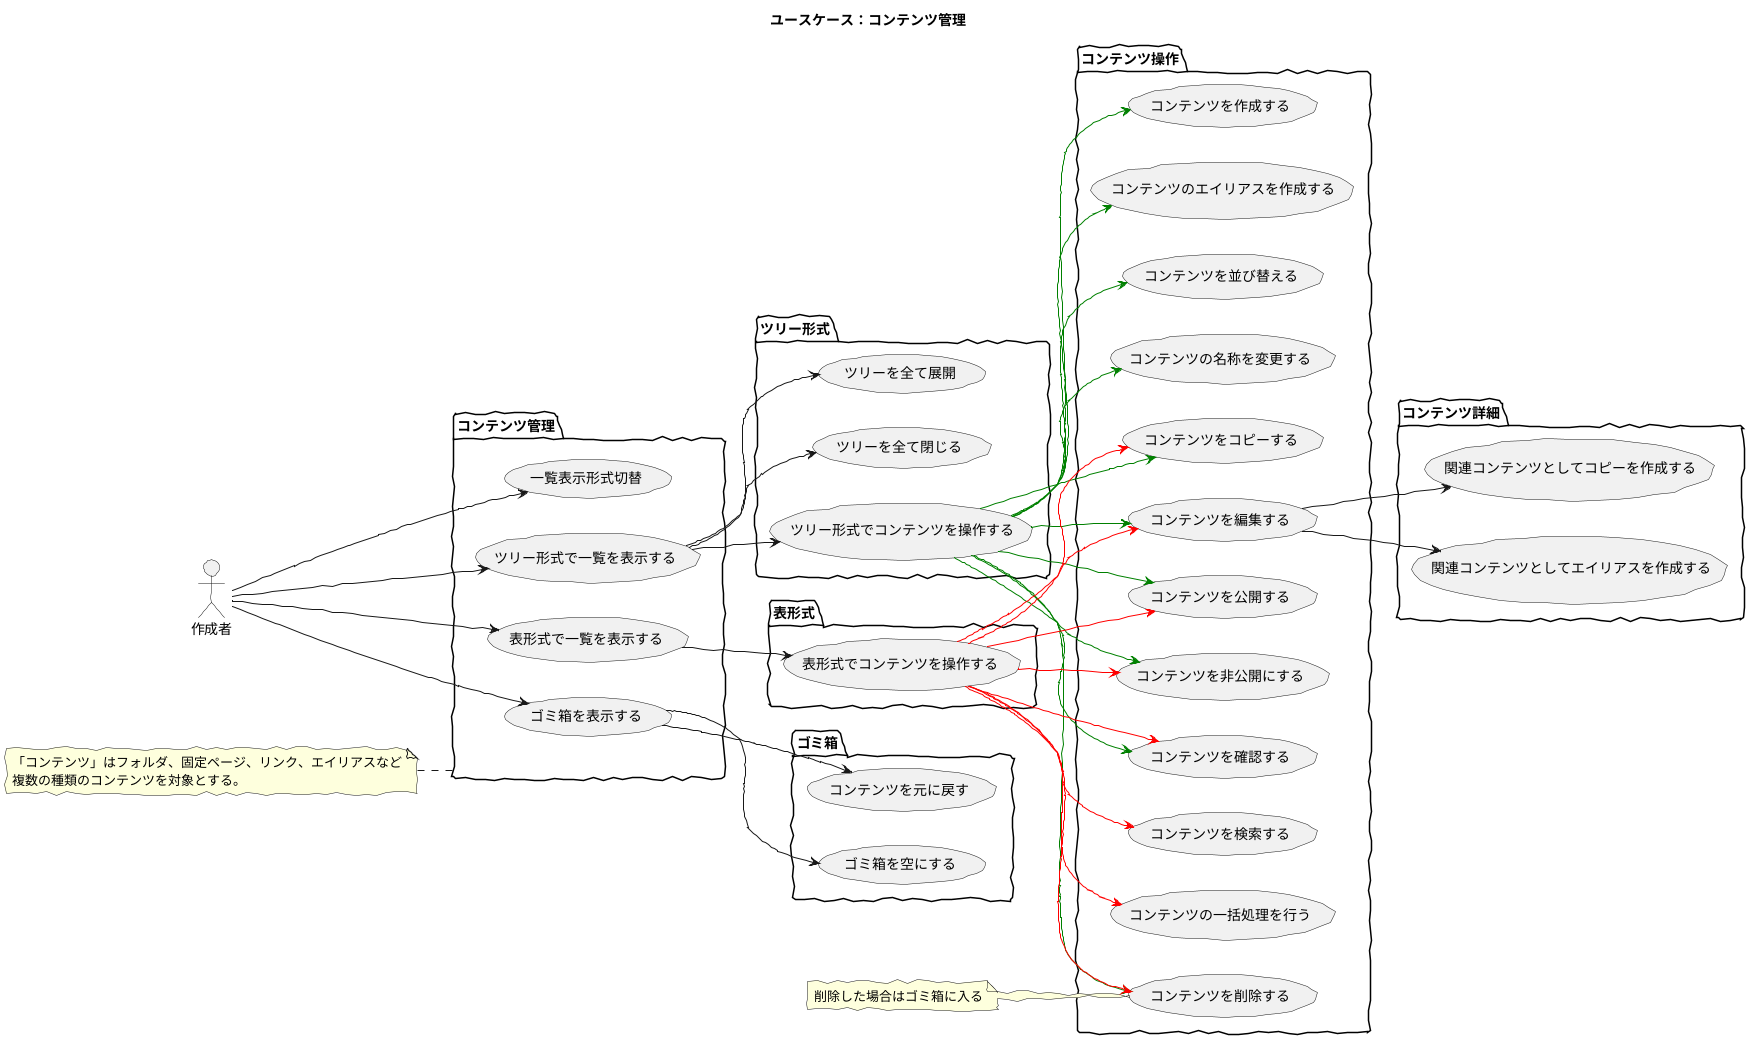 @startuml
skinparam handwritten true
skinparam backgroundColor white

title ユースケース：コンテンツ管理

left to right direction

actor 作成者

package コンテンツ管理 {
	作成者 --> (ツリー形式で一覧を表示する)
	作成者 --> (表形式で一覧を表示する)
	作成者 --> (一覧表示形式切替)
	作成者 --> (ゴミ箱を表示する)
}

package ツリー形式 {
	(ツリー形式で一覧を表示する) --> (ツリー形式でコンテンツを操作する) 
	(ツリー形式で一覧を表示する) --> (ツリーを全て展開)
	(ツリー形式で一覧を表示する) --> (ツリーを全て閉じる)
}

package 表形式 {
	(表形式で一覧を表示する) --> (表形式でコンテンツを操作する) 
}

package ゴミ箱 {
	(ゴミ箱を表示する) --> (コンテンツを元に戻す) 
	(ゴミ箱を表示する) --> (ゴミ箱を空にする)
}

package コンテンツ操作 {
	(ツリー形式でコンテンツを操作する) -[#green]-> (コンテンツを作成する)
	(ツリー形式でコンテンツを操作する) -[#green]-> (コンテンツのエイリアスを作成する)
	(ツリー形式でコンテンツを操作する) -[#green]-> (コンテンツを並び替える)
	(ツリー形式でコンテンツを操作する) -[#green]-> (コンテンツの名称を変更する)
	(ツリー形式でコンテンツを操作する) -[#green]-> (コンテンツを編集する)
	(ツリー形式でコンテンツを操作する) -[#green]-> (コンテンツを公開する)
	(ツリー形式でコンテンツを操作する) -[#green]-> (コンテンツを非公開にする)
	(ツリー形式でコンテンツを操作する) -[#green]-> (コンテンツを確認する)
	(ツリー形式でコンテンツを操作する) -[#green]-> (コンテンツをコピーする)
	(ツリー形式でコンテンツを操作する) -[#green]-> (コンテンツを削除する)
	(表形式でコンテンツを操作する) -[#red]-> (コンテンツを編集する)
	(表形式でコンテンツを操作する) -[#red]-> (コンテンツを公開する)
	(表形式でコンテンツを操作する) -[#red]-> (コンテンツを非公開にする)
	(表形式でコンテンツを操作する) -[#red]-> (コンテンツを確認する)
	(表形式でコンテンツを操作する) -[#red]-> (コンテンツをコピーする)
	(表形式でコンテンツを操作する) -[#red]-> (コンテンツを削除する)
	(表形式でコンテンツを操作する) -[#red]-> (コンテンツを検索する)
	(表形式でコンテンツを操作する) -[#red]-> (コンテンツの一括処理を行う)
}

package コンテンツ詳細 {
	(コンテンツを編集する) --> (関連コンテンツとしてコピーを作成する)
	(コンテンツを編集する) --> (関連コンテンツとしてエイリアスを作成する)
}

	
note left of コンテンツ管理
「コンテンツ」はフォルダ、固定ページ、リンク、エイリアスなど
複数の種類のコンテンツを対象とする。
endnote

note left of (コンテンツを削除する)
削除した場合はゴミ箱に入る
endnote

@enduml
